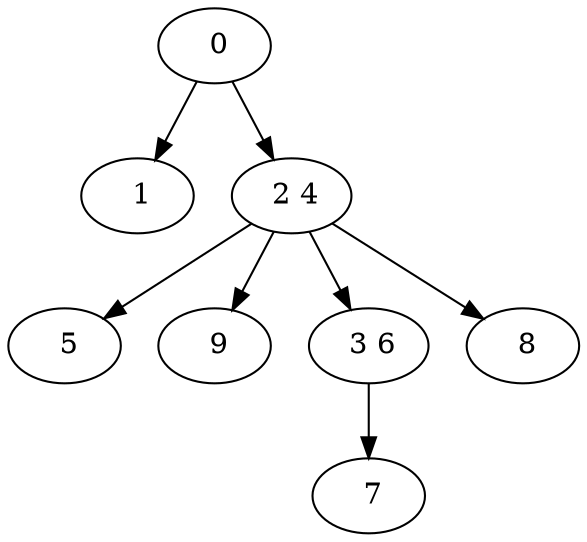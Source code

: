 digraph mytree {
" 0" -> " 1";
" 0" -> " 2 4";
" 1";
" 2 4" -> " 5";
" 2 4" -> " 9";
" 2 4" -> " 3 6";
" 2 4" -> " 8";
" 5";
" 9";
" 3 6" -> " 7";
" 8";
" 7";
}
